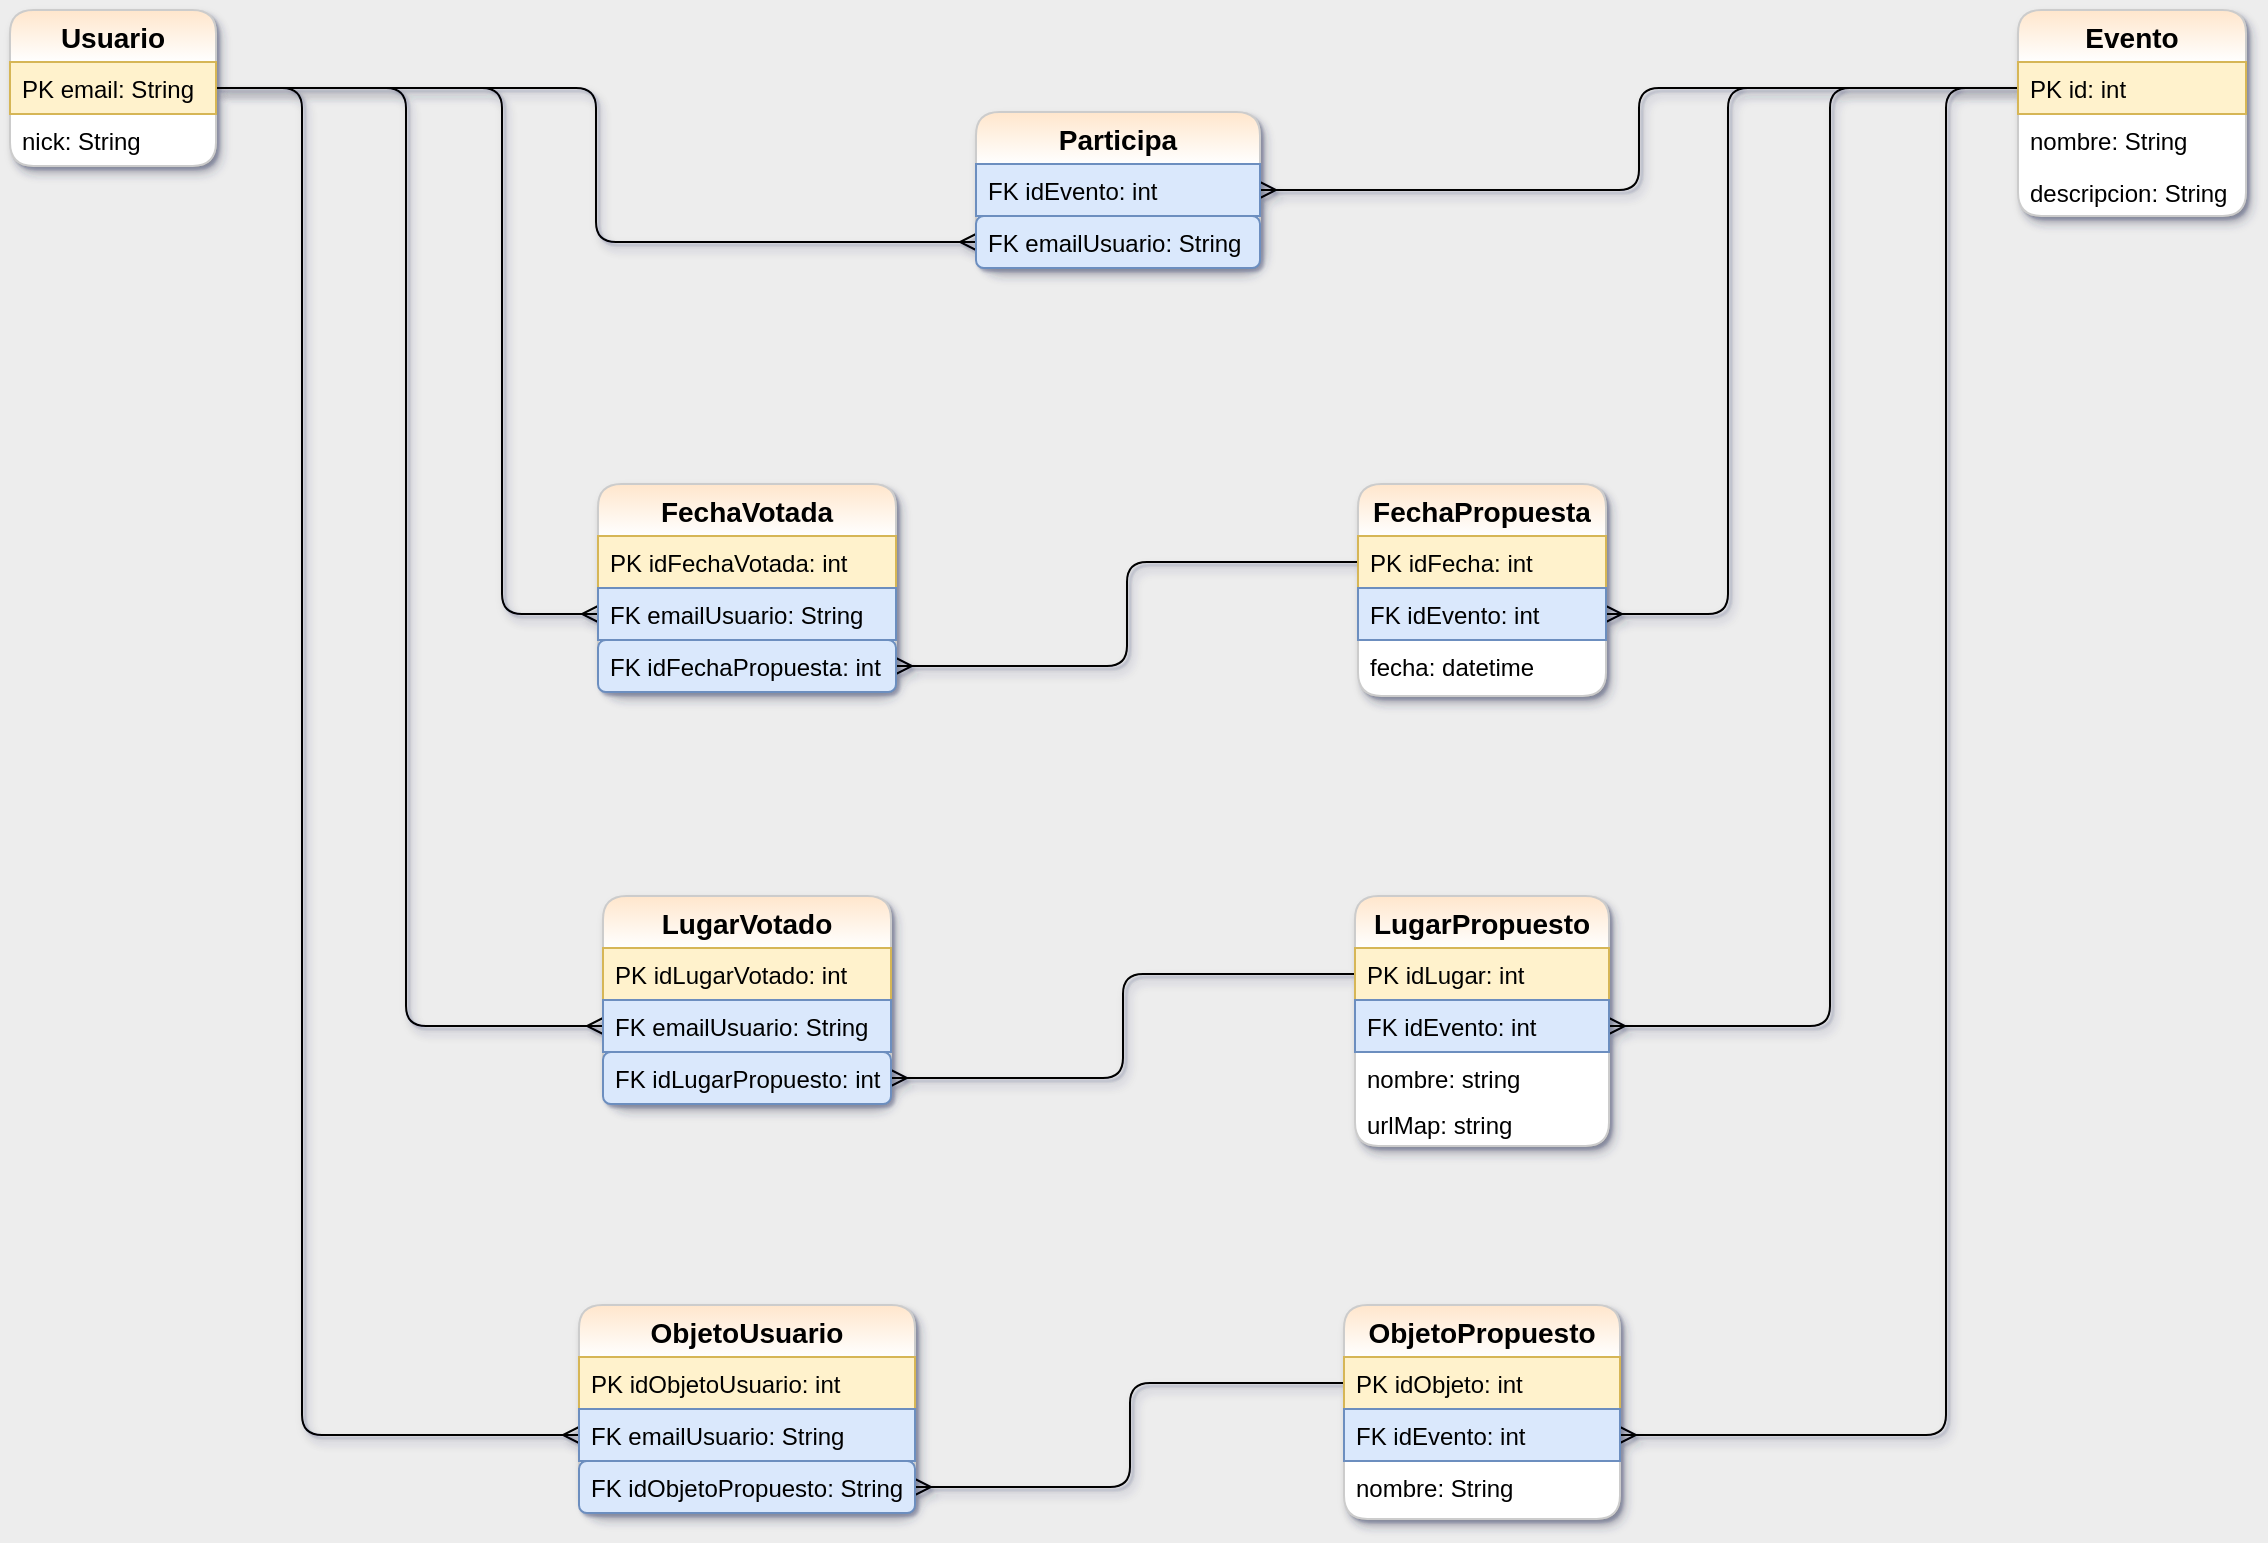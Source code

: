 <mxfile version="12.9.6" type="device"><diagram id="tPUjE94y3KSjhxOENWJt" name="Page-1"><mxGraphModel dx="1259" dy="1304" grid="0" gridSize="10" guides="1" tooltips="1" connect="1" arrows="1" fold="1" page="1" pageScale="1" pageWidth="1169" pageHeight="827" background="#EDEDED" math="0" shadow="1"><root><mxCell id="0"/><mxCell id="1" parent="0"/><mxCell id="XE31dkHGJnXOjhsSrQ2f-46" value="" style="edgeStyle=elbowEdgeStyle;fontSize=12;html=1;endArrow=ERmany;shadow=1;entryX=0;entryY=0.5;entryDx=0;entryDy=0;" parent="1" source="XE31dkHGJnXOjhsSrQ2f-2" target="mnaJUajay5LehqiaUBsp-1" edge="1"><mxGeometry width="100" height="100" relative="1" as="geometry"><mxPoint x="313" y="556" as="sourcePoint"/><mxPoint x="413" y="456" as="targetPoint"/></mxGeometry></mxCell><mxCell id="XE31dkHGJnXOjhsSrQ2f-47" value="" style="edgeStyle=elbowEdgeStyle;fontSize=12;html=1;endArrow=ERmany;shadow=1;" parent="1" source="XE31dkHGJnXOjhsSrQ2f-23" target="XE31dkHGJnXOjhsSrQ2f-43" edge="1"><mxGeometry width="100" height="100" relative="1" as="geometry"><mxPoint x="726" y="634" as="sourcePoint"/><mxPoint x="826" y="534" as="targetPoint"/></mxGeometry></mxCell><mxCell id="1Us3WhPGH2z5d0cAtAQa-22" value="" style="edgeStyle=elbowEdgeStyle;fontSize=12;html=1;endArrow=ERmany;shadow=1;" parent="1" source="XE31dkHGJnXOjhsSrQ2f-23" target="1Us3WhPGH2z5d0cAtAQa-23" edge="1"><mxGeometry width="100" height="100" relative="1" as="geometry"><mxPoint x="982" y="361.5" as="sourcePoint"/><mxPoint x="675" y="424" as="targetPoint"/><Array as="points"><mxPoint x="881" y="227"/><mxPoint x="862" y="206"/><mxPoint x="848" y="215"/><mxPoint x="861" y="165"/><mxPoint x="850" y="166"/><mxPoint x="866" y="335"/></Array></mxGeometry></mxCell><mxCell id="1Us3WhPGH2z5d0cAtAQa-28" value="" style="edgeStyle=elbowEdgeStyle;fontSize=12;html=1;endArrow=ERmany;shadow=1;" parent="1" source="1Us3WhPGH2z5d0cAtAQa-2" target="1Us3WhPGH2z5d0cAtAQa-27" edge="1"><mxGeometry width="100" height="100" relative="1" as="geometry"><mxPoint x="208" y="424" as="sourcePoint"/><mxPoint x="515" y="450" as="targetPoint"/></mxGeometry></mxCell><mxCell id="1Us3WhPGH2z5d0cAtAQa-29" value="" style="edgeStyle=elbowEdgeStyle;fontSize=12;html=1;endArrow=ERmany;shadow=1;exitX=1;exitY=0.5;exitDx=0;exitDy=0;" parent="1" source="XE31dkHGJnXOjhsSrQ2f-2" target="1Us3WhPGH2z5d0cAtAQa-26" edge="1"><mxGeometry width="100" height="100" relative="1" as="geometry"><mxPoint x="218" y="434" as="sourcePoint"/><mxPoint x="525" y="460" as="targetPoint"/><Array as="points"><mxPoint x="268" y="199"/><mxPoint x="305" y="157"/></Array></mxGeometry></mxCell><mxCell id="1Us3WhPGH2z5d0cAtAQa-34" value="" style="edgeStyle=elbowEdgeStyle;fontSize=12;html=1;endArrow=ERmany;shadow=1;" parent="1" source="1Us3WhPGH2z5d0cAtAQa-20" target="1Us3WhPGH2z5d0cAtAQa-33" edge="1"><mxGeometry width="100" height="100" relative="1" as="geometry"><mxPoint x="589" y="554" as="sourcePoint"/><mxPoint x="440" y="641" as="targetPoint"/></mxGeometry></mxCell><mxCell id="1Us3WhPGH2z5d0cAtAQa-36" value="" style="edgeStyle=elbowEdgeStyle;fontSize=12;html=1;endArrow=ERmany;shadow=1;" parent="1" source="XE31dkHGJnXOjhsSrQ2f-2" target="1Us3WhPGH2z5d0cAtAQa-32" edge="1"><mxGeometry width="100" height="100" relative="1" as="geometry"><mxPoint x="208" y="424" as="sourcePoint"/><mxPoint x="280" y="615" as="targetPoint"/><Array as="points"><mxPoint x="220" y="209"/><mxPoint x="228" y="179"/><mxPoint x="266" y="174"/><mxPoint x="243" y="482"/></Array></mxGeometry></mxCell><mxCell id="1Us3WhPGH2z5d0cAtAQa-38" value="" style="edgeStyle=elbowEdgeStyle;fontSize=12;html=1;endArrow=ERmany;shadow=1;" parent="1" source="XE31dkHGJnXOjhsSrQ2f-23" target="1Us3WhPGH2z5d0cAtAQa-37" edge="1"><mxGeometry width="100" height="100" relative="1" as="geometry"><mxPoint x="982" y="361.5" as="sourcePoint"/><mxPoint x="749" y="608" as="targetPoint"/><Array as="points"><mxPoint x="990" y="237"/><mxPoint x="975" y="230"/><mxPoint x="990" y="177"/><mxPoint x="946" y="686"/></Array></mxGeometry></mxCell><mxCell id="1Us3WhPGH2z5d0cAtAQa-40" value="" style="edgeStyle=elbowEdgeStyle;fontSize=12;html=1;endArrow=ERmany;shadow=1;" parent="1" source="XE31dkHGJnXOjhsSrQ2f-23" target="1Us3WhPGH2z5d0cAtAQa-39" edge="1"><mxGeometry width="100" height="100" relative="1" as="geometry"><mxPoint x="982" y="361.5" as="sourcePoint"/><mxPoint x="751" y="945" as="targetPoint"/><Array as="points"><mxPoint x="932" y="220"/><mxPoint x="898" y="217"/><mxPoint x="905" y="162"/><mxPoint x="891" y="167"/><mxPoint x="905" y="250"/><mxPoint x="920" y="427"/></Array></mxGeometry></mxCell><mxCell id="1Us3WhPGH2z5d0cAtAQa-46" value="" style="edgeStyle=elbowEdgeStyle;fontSize=12;html=1;endArrow=ERmany;shadow=1;" parent="1" source="1Us3WhPGH2z5d0cAtAQa-17" target="1Us3WhPGH2z5d0cAtAQa-45" edge="1"><mxGeometry width="100" height="100" relative="1" as="geometry"><mxPoint x="591" y="764" as="sourcePoint"/><mxPoint x="440" y="796" as="targetPoint"/></mxGeometry></mxCell><mxCell id="1Us3WhPGH2z5d0cAtAQa-47" value="" style="edgeStyle=elbowEdgeStyle;fontSize=12;html=1;endArrow=ERmany;shadow=1;" parent="1" source="XE31dkHGJnXOjhsSrQ2f-2" target="1Us3WhPGH2z5d0cAtAQa-44" edge="1"><mxGeometry width="100" height="100" relative="1" as="geometry"><mxPoint x="208" y="424" as="sourcePoint"/><mxPoint x="280" y="770" as="targetPoint"/><Array as="points"><mxPoint x="168" y="215"/><mxPoint x="178" y="180"/><mxPoint x="227" y="212"/><mxPoint x="215" y="654"/></Array></mxGeometry></mxCell><mxCell id="XE31dkHGJnXOjhsSrQ2f-1" value="Usuario" style="swimlane;fontStyle=1;childLayout=stackLayout;horizontal=1;startSize=26;horizontalStack=0;resizeParent=1;resizeParentMax=0;resizeLast=0;collapsible=1;marginBottom=0;swimlaneFillColor=#ffffff;align=center;fontSize=14;fillColor=#ffe6cc;strokeColor=#CCCCCC;shadow=1;glass=0;swimlaneLine=1;rounded=1;comic=0;gradientColor=#ffffff;strokeWidth=1;" parent="1" vertex="1"><mxGeometry x="22" y="32" width="103" height="78" as="geometry"/></mxCell><mxCell id="XE31dkHGJnXOjhsSrQ2f-2" value="PK email: String" style="text;strokeColor=#d6b656;fillColor=#fff2cc;spacingLeft=4;spacingRight=4;overflow=hidden;rotatable=0;points=[[0,0.5],[1,0.5]];portConstraint=eastwest;fontSize=12;verticalAlign=middle;fontStyle=0" parent="XE31dkHGJnXOjhsSrQ2f-1" vertex="1"><mxGeometry y="26" width="103" height="26" as="geometry"/></mxCell><mxCell id="XE31dkHGJnXOjhsSrQ2f-3" value="nick: String" style="text;spacingLeft=4;spacingRight=4;overflow=hidden;rotatable=0;points=[[0,0.5],[1,0.5]];portConstraint=eastwest;fontSize=12;verticalAlign=middle;" parent="XE31dkHGJnXOjhsSrQ2f-1" vertex="1"><mxGeometry y="52" width="103" height="26" as="geometry"/></mxCell><mxCell id="XE31dkHGJnXOjhsSrQ2f-22" value="Evento" style="swimlane;fontStyle=1;childLayout=stackLayout;horizontal=1;startSize=26;fillColor=#ffe6cc;horizontalStack=0;resizeParent=1;resizeParentMax=0;resizeLast=0;collapsible=1;marginBottom=0;swimlaneFillColor=#ffffff;align=center;fontSize=14;strokeColor=#CCCCCC;rounded=1;shadow=1;glass=0;gradientColor=#ffffff;strokeWidth=1;" parent="1" vertex="1"><mxGeometry x="1026" y="32" width="114" height="103" as="geometry"/></mxCell><mxCell id="XE31dkHGJnXOjhsSrQ2f-23" value="PK id: int" style="text;strokeColor=#d6b656;fillColor=#fff2cc;spacingLeft=4;spacingRight=4;overflow=hidden;rotatable=0;points=[[0,0.5],[1,0.5]];portConstraint=eastwest;fontSize=12;" parent="XE31dkHGJnXOjhsSrQ2f-22" vertex="1"><mxGeometry y="26" width="114" height="26" as="geometry"/></mxCell><mxCell id="XE31dkHGJnXOjhsSrQ2f-24" value="nombre: String" style="text;spacingLeft=4;spacingRight=4;overflow=hidden;rotatable=0;points=[[0,0.5],[1,0.5]];portConstraint=eastwest;fontSize=12;" parent="XE31dkHGJnXOjhsSrQ2f-22" vertex="1"><mxGeometry y="52" width="114" height="26" as="geometry"/></mxCell><mxCell id="XE31dkHGJnXOjhsSrQ2f-41" value="descripcion: String" style="text;spacingLeft=4;spacingRight=4;overflow=hidden;rotatable=0;points=[[0,0.5],[1,0.5]];portConstraint=eastwest;fontSize=12;" parent="XE31dkHGJnXOjhsSrQ2f-22" vertex="1"><mxGeometry y="78" width="114" height="25" as="geometry"/></mxCell><mxCell id="XE31dkHGJnXOjhsSrQ2f-42" value="Participa" style="swimlane;fontStyle=1;childLayout=stackLayout;horizontal=1;startSize=26;fillColor=#ffe6cc;horizontalStack=0;resizeParent=1;resizeParentMax=0;resizeLast=0;collapsible=1;marginBottom=0;swimlaneFillColor=#ffffff;align=center;fontSize=14;rounded=1;shadow=1;strokeColor=#CCCCCC;glass=0;gradientColor=#ffffff;strokeWidth=1;" parent="1" vertex="1"><mxGeometry x="505" y="83" width="142" height="78" as="geometry"/></mxCell><mxCell id="XE31dkHGJnXOjhsSrQ2f-43" value="FK idEvento: int" style="text;strokeColor=#6c8ebf;fillColor=#dae8fc;spacingLeft=4;spacingRight=4;overflow=hidden;rotatable=0;points=[[0,0.5],[1,0.5]];portConstraint=eastwest;fontSize=12;gradientColor=none;" parent="XE31dkHGJnXOjhsSrQ2f-42" vertex="1"><mxGeometry y="26" width="142" height="26" as="geometry"/></mxCell><mxCell id="mnaJUajay5LehqiaUBsp-1" value="FK emailUsuario: String" style="text;strokeColor=#6c8ebf;fillColor=#dae8fc;spacingLeft=4;spacingRight=4;overflow=hidden;rotatable=0;points=[[0,0.5],[1,0.5]];portConstraint=eastwest;fontSize=12;rounded=1;" parent="XE31dkHGJnXOjhsSrQ2f-42" vertex="1"><mxGeometry y="52" width="142" height="26" as="geometry"/></mxCell><mxCell id="1Us3WhPGH2z5d0cAtAQa-24" value="FechaVotada" style="swimlane;fontStyle=1;childLayout=stackLayout;horizontal=1;startSize=26;fillColor=#ffe6cc;horizontalStack=0;resizeParent=1;resizeParentMax=0;resizeLast=0;collapsible=1;marginBottom=0;swimlaneFillColor=#ffffff;align=center;fontSize=14;rounded=1;shadow=1;strokeColor=#CCCCCC;glass=0;gradientColor=#ffffff;strokeWidth=1;" parent="1" vertex="1"><mxGeometry x="316" y="269" width="149" height="104" as="geometry"/></mxCell><mxCell id="1Us3WhPGH2z5d0cAtAQa-25" value="PK idFechaVotada: int" style="text;strokeColor=#d6b656;fillColor=#fff2cc;spacingLeft=4;spacingRight=4;overflow=hidden;rotatable=0;points=[[0,0.5],[1,0.5]];portConstraint=eastwest;fontSize=12;" parent="1Us3WhPGH2z5d0cAtAQa-24" vertex="1"><mxGeometry y="26" width="149" height="26" as="geometry"/></mxCell><mxCell id="1Us3WhPGH2z5d0cAtAQa-26" value="FK emailUsuario: String" style="text;strokeColor=#6c8ebf;fillColor=#dae8fc;spacingLeft=4;spacingRight=4;overflow=hidden;rotatable=0;points=[[0,0.5],[1,0.5]];portConstraint=eastwest;fontSize=12;" parent="1Us3WhPGH2z5d0cAtAQa-24" vertex="1"><mxGeometry y="52" width="149" height="26" as="geometry"/></mxCell><mxCell id="1Us3WhPGH2z5d0cAtAQa-27" value="FK idFechaPropuesta: int" style="text;strokeColor=#6c8ebf;fillColor=#dae8fc;spacingLeft=4;spacingRight=4;overflow=hidden;rotatable=0;points=[[0,0.5],[1,0.5]];portConstraint=eastwest;fontSize=12;rounded=1;" parent="1Us3WhPGH2z5d0cAtAQa-24" vertex="1"><mxGeometry y="78" width="149" height="26" as="geometry"/></mxCell><mxCell id="1Us3WhPGH2z5d0cAtAQa-30" value="LugarVotado" style="swimlane;fontStyle=1;childLayout=stackLayout;horizontal=1;startSize=26;fillColor=#ffe6cc;horizontalStack=0;resizeParent=1;resizeParentMax=0;resizeLast=0;collapsible=1;marginBottom=0;swimlaneFillColor=#ffffff;align=center;fontSize=14;rounded=1;shadow=1;strokeColor=#CCCCCC;glass=0;gradientColor=#ffffff;strokeWidth=1;" parent="1" vertex="1"><mxGeometry x="318.5" y="475" width="144" height="104" as="geometry"/></mxCell><mxCell id="1Us3WhPGH2z5d0cAtAQa-31" value="PK idLugarVotado: int" style="text;strokeColor=#d6b656;fillColor=#fff2cc;spacingLeft=4;spacingRight=4;overflow=hidden;rotatable=0;points=[[0,0.5],[1,0.5]];portConstraint=eastwest;fontSize=12;" parent="1Us3WhPGH2z5d0cAtAQa-30" vertex="1"><mxGeometry y="26" width="144" height="26" as="geometry"/></mxCell><mxCell id="1Us3WhPGH2z5d0cAtAQa-32" value="FK emailUsuario: String" style="text;strokeColor=#6c8ebf;fillColor=#dae8fc;spacingLeft=4;spacingRight=4;overflow=hidden;rotatable=0;points=[[0,0.5],[1,0.5]];portConstraint=eastwest;fontSize=12;verticalAlign=middle;" parent="1Us3WhPGH2z5d0cAtAQa-30" vertex="1"><mxGeometry y="52" width="144" height="26" as="geometry"/></mxCell><mxCell id="1Us3WhPGH2z5d0cAtAQa-33" value="FK idLugarPropuesto: int" style="text;strokeColor=#6c8ebf;fillColor=#dae8fc;spacingLeft=4;spacingRight=4;overflow=hidden;rotatable=0;points=[[0,0.5],[1,0.5]];portConstraint=eastwest;fontSize=12;rounded=1;" parent="1Us3WhPGH2z5d0cAtAQa-30" vertex="1"><mxGeometry y="78" width="144" height="26" as="geometry"/></mxCell><mxCell id="1Us3WhPGH2z5d0cAtAQa-42" value="ObjetoUsuario" style="swimlane;fontStyle=1;childLayout=stackLayout;horizontal=1;startSize=26;fillColor=#ffe6cc;horizontalStack=0;resizeParent=1;resizeParentMax=0;resizeLast=0;collapsible=1;marginBottom=0;swimlaneFillColor=#ffffff;align=center;fontSize=14;rounded=1;shadow=1;strokeColor=#CCCCCC;glass=0;gradientColor=#ffffff;strokeWidth=1;" parent="1" vertex="1"><mxGeometry x="306.5" y="679.5" width="168" height="104" as="geometry"/></mxCell><mxCell id="1Us3WhPGH2z5d0cAtAQa-43" value="PK idObjetoUsuario: int" style="text;strokeColor=#d6b656;fillColor=#fff2cc;spacingLeft=4;spacingRight=4;overflow=hidden;rotatable=0;points=[[0,0.5],[1,0.5]];portConstraint=eastwest;fontSize=12;" parent="1Us3WhPGH2z5d0cAtAQa-42" vertex="1"><mxGeometry y="26" width="168" height="26" as="geometry"/></mxCell><mxCell id="1Us3WhPGH2z5d0cAtAQa-44" value="FK emailUsuario: String" style="text;strokeColor=#6c8ebf;fillColor=#dae8fc;spacingLeft=4;spacingRight=4;overflow=hidden;rotatable=0;points=[[0,0.5],[1,0.5]];portConstraint=eastwest;fontSize=12;" parent="1Us3WhPGH2z5d0cAtAQa-42" vertex="1"><mxGeometry y="52" width="168" height="26" as="geometry"/></mxCell><mxCell id="1Us3WhPGH2z5d0cAtAQa-45" value="FK idObjetoPropuesto: String" style="text;strokeColor=#6c8ebf;fillColor=#dae8fc;spacingLeft=4;spacingRight=4;overflow=hidden;rotatable=0;points=[[0,0.5],[1,0.5]];portConstraint=eastwest;fontSize=12;rounded=1;" parent="1Us3WhPGH2z5d0cAtAQa-42" vertex="1"><mxGeometry y="78" width="168" height="26" as="geometry"/></mxCell><mxCell id="1Us3WhPGH2z5d0cAtAQa-1" value="FechaPropuesta" style="swimlane;fontStyle=1;childLayout=stackLayout;horizontal=1;startSize=26;fillColor=#ffe6cc;horizontalStack=0;resizeParent=1;resizeParentMax=0;resizeLast=0;collapsible=1;marginBottom=0;swimlaneFillColor=#ffffff;align=center;fontSize=14;rounded=1;shadow=1;strokeColor=#CCCCCC;glass=0;gradientColor=#ffffff;strokeWidth=1;perimeterSpacing=0;swimlaneLine=0;" parent="1" vertex="1"><mxGeometry x="696" y="269" width="124" height="106" as="geometry"/></mxCell><mxCell id="1Us3WhPGH2z5d0cAtAQa-2" value="PK idFecha: int" style="text;strokeColor=#d6b656;fillColor=#fff2cc;spacingLeft=4;spacingRight=4;overflow=hidden;rotatable=0;points=[[0,0.5],[1,0.5]];portConstraint=eastwest;fontSize=12;" parent="1Us3WhPGH2z5d0cAtAQa-1" vertex="1"><mxGeometry y="26" width="124" height="26" as="geometry"/></mxCell><mxCell id="1Us3WhPGH2z5d0cAtAQa-23" value="FK idEvento: int" style="text;strokeColor=#6c8ebf;fillColor=#dae8fc;spacingLeft=4;spacingRight=4;overflow=hidden;rotatable=0;points=[[0,0.5],[1,0.5]];portConstraint=eastwest;fontSize=12;" parent="1Us3WhPGH2z5d0cAtAQa-1" vertex="1"><mxGeometry y="52" width="124" height="26" as="geometry"/></mxCell><object label="fecha: datetime" id="1Us3WhPGH2z5d0cAtAQa-3"><mxCell style="text;spacingLeft=4;spacingRight=4;overflow=hidden;rotatable=0;points=[[0,0.5],[1,0.5]];portConstraint=eastwest;fontSize=12;strokeColor=none;strokeWidth=1;" parent="1Us3WhPGH2z5d0cAtAQa-1" vertex="1"><mxGeometry y="78" width="124" height="28" as="geometry"/></mxCell></object><mxCell id="1Us3WhPGH2z5d0cAtAQa-19" value="LugarPropuesto" style="swimlane;fontStyle=1;childLayout=stackLayout;horizontal=1;startSize=26;fillColor=#ffe6cc;horizontalStack=0;resizeParent=1;resizeParentMax=0;resizeLast=0;collapsible=1;marginBottom=0;swimlaneFillColor=#ffffff;align=center;fontSize=14;rounded=1;shadow=1;strokeColor=#CCCCCC;glass=0;gradientColor=#ffffff;strokeWidth=1;" parent="1" vertex="1"><mxGeometry x="694.5" y="475" width="127" height="125" as="geometry"/></mxCell><mxCell id="1Us3WhPGH2z5d0cAtAQa-20" value="PK idLugar: int" style="text;strokeColor=#d6b656;fillColor=#fff2cc;spacingLeft=4;spacingRight=4;overflow=hidden;rotatable=0;points=[[0,0.5],[1,0.5]];portConstraint=eastwest;fontSize=12;" parent="1Us3WhPGH2z5d0cAtAQa-19" vertex="1"><mxGeometry y="26" width="127" height="26" as="geometry"/></mxCell><mxCell id="1Us3WhPGH2z5d0cAtAQa-39" value="FK idEvento: int" style="text;strokeColor=#6c8ebf;fillColor=#dae8fc;spacingLeft=4;spacingRight=4;overflow=hidden;rotatable=0;points=[[0,0.5],[1,0.5]];portConstraint=eastwest;fontSize=12;" parent="1Us3WhPGH2z5d0cAtAQa-19" vertex="1"><mxGeometry y="52" width="127" height="26" as="geometry"/></mxCell><mxCell id="1Us3WhPGH2z5d0cAtAQa-21" value="nombre: string" style="text;spacingLeft=4;spacingRight=4;overflow=hidden;rotatable=0;points=[[0,0.5],[1,0.5]];portConstraint=eastwest;fontSize=12;" parent="1Us3WhPGH2z5d0cAtAQa-19" vertex="1"><mxGeometry y="78" width="127" height="23" as="geometry"/></mxCell><mxCell id="1Us3WhPGH2z5d0cAtAQa-35" value="urlMap: string" style="text;spacingLeft=4;spacingRight=4;overflow=hidden;rotatable=0;points=[[0,0.5],[1,0.5]];portConstraint=eastwest;fontSize=12;" parent="1Us3WhPGH2z5d0cAtAQa-19" vertex="1"><mxGeometry y="101" width="127" height="24" as="geometry"/></mxCell><mxCell id="1Us3WhPGH2z5d0cAtAQa-16" value="ObjetoPropuesto" style="swimlane;fontStyle=1;childLayout=stackLayout;horizontal=1;startSize=26;fillColor=#ffe6cc;horizontalStack=0;resizeParent=1;resizeParentMax=0;resizeLast=0;collapsible=1;marginBottom=0;swimlaneFillColor=#ffffff;align=center;fontSize=14;rounded=1;shadow=1;strokeColor=#CCCCCC;glass=0;gradientColor=#ffffff;strokeWidth=1;" parent="1" vertex="1"><mxGeometry x="689" y="679.5" width="138" height="107" as="geometry"/></mxCell><mxCell id="1Us3WhPGH2z5d0cAtAQa-17" value="PK idObjeto: int" style="text;strokeColor=#d6b656;fillColor=#fff2cc;spacingLeft=4;spacingRight=4;overflow=hidden;rotatable=0;points=[[0,0.5],[1,0.5]];portConstraint=eastwest;fontSize=12;" parent="1Us3WhPGH2z5d0cAtAQa-16" vertex="1"><mxGeometry y="26" width="138" height="26" as="geometry"/></mxCell><mxCell id="1Us3WhPGH2z5d0cAtAQa-37" value="FK idEvento: int" style="text;strokeColor=#6c8ebf;fillColor=#dae8fc;spacingLeft=4;spacingRight=4;overflow=hidden;rotatable=0;points=[[0,0.5],[1,0.5]];portConstraint=eastwest;fontSize=12;" parent="1Us3WhPGH2z5d0cAtAQa-16" vertex="1"><mxGeometry y="52" width="138" height="26" as="geometry"/></mxCell><mxCell id="1Us3WhPGH2z5d0cAtAQa-18" value="nombre: String" style="text;strokeColor=none;fillColor=none;spacingLeft=4;spacingRight=4;overflow=hidden;rotatable=0;points=[[0,0.5],[1,0.5]];portConstraint=eastwest;fontSize=12;" parent="1Us3WhPGH2z5d0cAtAQa-16" vertex="1"><mxGeometry y="78" width="138" height="29" as="geometry"/></mxCell></root></mxGraphModel></diagram></mxfile>